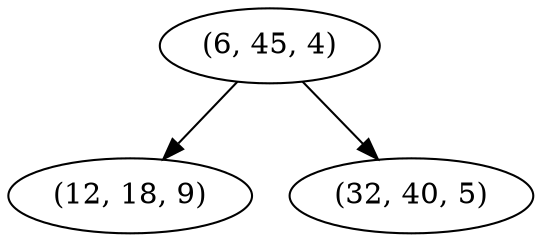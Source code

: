 digraph tree {
    "(6, 45, 4)";
    "(12, 18, 9)";
    "(32, 40, 5)";
    "(6, 45, 4)" -> "(12, 18, 9)";
    "(6, 45, 4)" -> "(32, 40, 5)";
}

